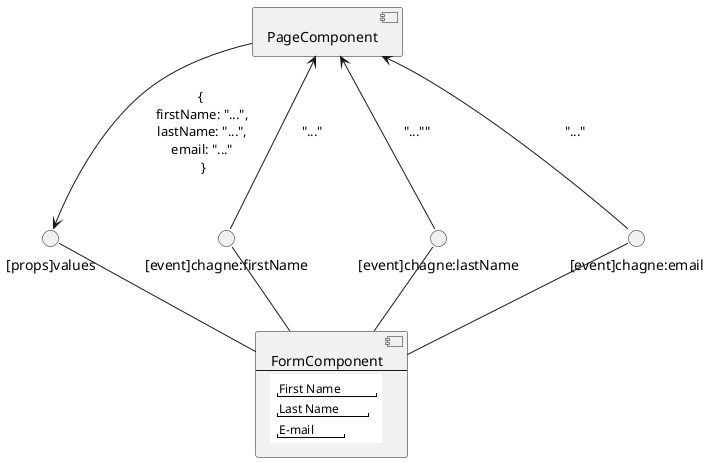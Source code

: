@startuml ugly

component PageComponent

interface "[props]values" as props.values
interface "[event]chagne:firstName" as event.change.firstName
interface "[event]chagne:lastName" as event.change.lastName
interface "[event]chagne:email" as event.change.email
component FormComponent [
    FormComponent
    ----
{{
salt
{
" First Name "
" Last Name "
" E-mail "
}
}}
]

props.values -- FormComponent
event.change.firstName -- FormComponent
event.change.lastName -- FormComponent
event.change.email -- FormComponent

PageComponent --> props.values : { \n firstName: "...", \n lastName: "...", \n email: "..." \n }
PageComponent <-- event.change.firstName : """..."""
PageComponent <-- event.change.lastName : """...""""
PageComponent <-- event.change.email : """..."""

@enduml
